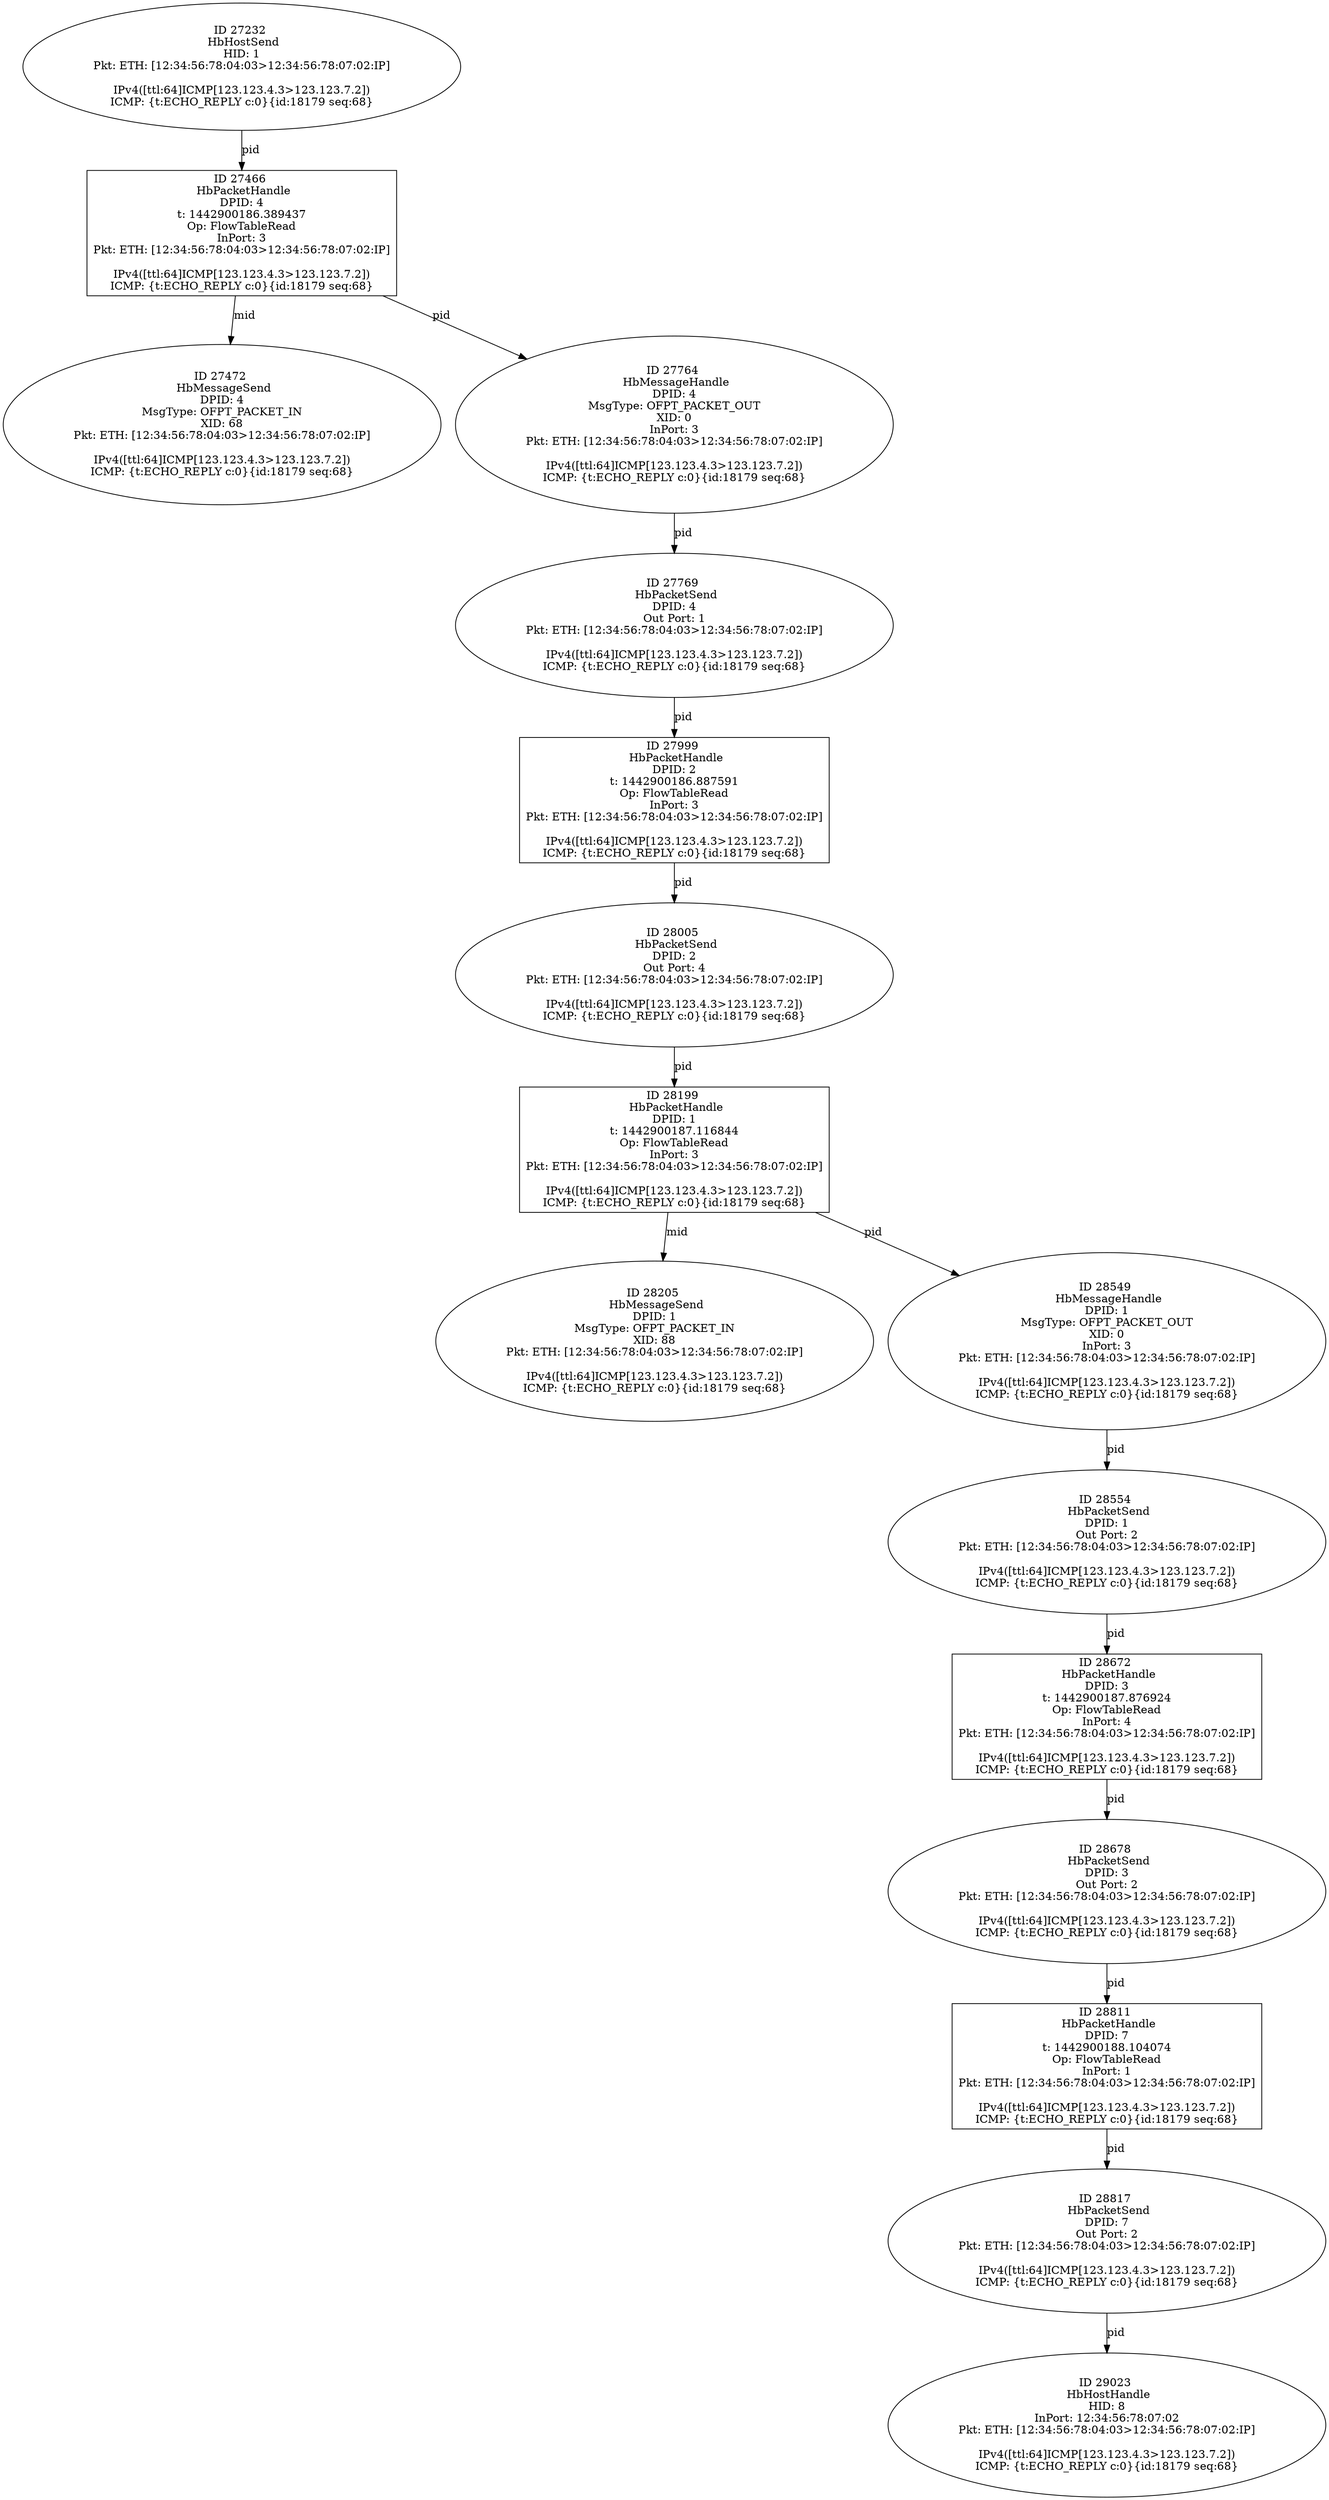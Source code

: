 strict digraph G {
27232 [shape=oval, event=<hb_events.HbHostSend object at 0x10d9ba7d0>, label="ID 27232 
 HbHostSend
HID: 1
Pkt: ETH: [12:34:56:78:04:03>12:34:56:78:07:02:IP]

IPv4([ttl:64]ICMP[123.123.4.3>123.123.7.2])
ICMP: {t:ECHO_REPLY c:0}{id:18179 seq:68}"];
28672 [shape=box, event=<hb_events.HbPacketHandle object at 0x10dd33150>, label="ID 28672 
 HbPacketHandle
DPID: 3
t: 1442900187.876924
Op: FlowTableRead
InPort: 4
Pkt: ETH: [12:34:56:78:04:03>12:34:56:78:07:02:IP]

IPv4([ttl:64]ICMP[123.123.4.3>123.123.7.2])
ICMP: {t:ECHO_REPLY c:0}{id:18179 seq:68}"];
28005 [shape=oval, event=<hb_events.HbPacketSend object at 0x10db2fd50>, label="ID 28005 
 HbPacketSend
DPID: 2
Out Port: 4
Pkt: ETH: [12:34:56:78:04:03>12:34:56:78:07:02:IP]

IPv4([ttl:64]ICMP[123.123.4.3>123.123.7.2])
ICMP: {t:ECHO_REPLY c:0}{id:18179 seq:68}"];
28678 [shape=oval, event=<hb_events.HbPacketSend object at 0x10dd331d0>, label="ID 28678 
 HbPacketSend
DPID: 3
Out Port: 2
Pkt: ETH: [12:34:56:78:04:03>12:34:56:78:07:02:IP]

IPv4([ttl:64]ICMP[123.123.4.3>123.123.7.2])
ICMP: {t:ECHO_REPLY c:0}{id:18179 seq:68}"];
28199 [shape=box, event=<hb_events.HbPacketHandle object at 0x10db9d050>, label="ID 28199 
 HbPacketHandle
DPID: 1
t: 1442900187.116844
Op: FlowTableRead
InPort: 3
Pkt: ETH: [12:34:56:78:04:03>12:34:56:78:07:02:IP]

IPv4([ttl:64]ICMP[123.123.4.3>123.123.7.2])
ICMP: {t:ECHO_REPLY c:0}{id:18179 seq:68}"];
27466 [shape=box, event=<hb_events.HbPacketHandle object at 0x10da11e90>, label="ID 27466 
 HbPacketHandle
DPID: 4
t: 1442900186.389437
Op: FlowTableRead
InPort: 3
Pkt: ETH: [12:34:56:78:04:03>12:34:56:78:07:02:IP]

IPv4([ttl:64]ICMP[123.123.4.3>123.123.7.2])
ICMP: {t:ECHO_REPLY c:0}{id:18179 seq:68}"];
28811 [shape=box, event=<hb_events.HbPacketHandle object at 0x10ddc1f10>, label="ID 28811 
 HbPacketHandle
DPID: 7
t: 1442900188.104074
Op: FlowTableRead
InPort: 1
Pkt: ETH: [12:34:56:78:04:03>12:34:56:78:07:02:IP]

IPv4([ttl:64]ICMP[123.123.4.3>123.123.7.2])
ICMP: {t:ECHO_REPLY c:0}{id:18179 seq:68}"];
28205 [shape=oval, event=<hb_events.HbMessageSend object at 0x10dba4a10>, label="ID 28205 
 HbMessageSend
DPID: 1
MsgType: OFPT_PACKET_IN
XID: 88
Pkt: ETH: [12:34:56:78:04:03>12:34:56:78:07:02:IP]

IPv4([ttl:64]ICMP[123.123.4.3>123.123.7.2])
ICMP: {t:ECHO_REPLY c:0}{id:18179 seq:68}"];
27472 [shape=oval, event=<hb_events.HbMessageSend object at 0x10da18990>, label="ID 27472 
 HbMessageSend
DPID: 4
MsgType: OFPT_PACKET_IN
XID: 68
Pkt: ETH: [12:34:56:78:04:03>12:34:56:78:07:02:IP]

IPv4([ttl:64]ICMP[123.123.4.3>123.123.7.2])
ICMP: {t:ECHO_REPLY c:0}{id:18179 seq:68}"];
28817 [shape=oval, event=<hb_events.HbPacketSend object at 0x10ddc6490>, label="ID 28817 
 HbPacketSend
DPID: 7
Out Port: 2
Pkt: ETH: [12:34:56:78:04:03>12:34:56:78:07:02:IP]

IPv4([ttl:64]ICMP[123.123.4.3>123.123.7.2])
ICMP: {t:ECHO_REPLY c:0}{id:18179 seq:68}"];
27999 [shape=box, event=<hb_events.HbPacketHandle object at 0x10db29e50>, label="ID 27999 
 HbPacketHandle
DPID: 2
t: 1442900186.887591
Op: FlowTableRead
InPort: 3
Pkt: ETH: [12:34:56:78:04:03>12:34:56:78:07:02:IP]

IPv4([ttl:64]ICMP[123.123.4.3>123.123.7.2])
ICMP: {t:ECHO_REPLY c:0}{id:18179 seq:68}"];
27764 [shape=oval, event=<hb_events.HbMessageHandle object at 0x10daa0210>, label="ID 27764 
 HbMessageHandle
DPID: 4
MsgType: OFPT_PACKET_OUT
XID: 0
InPort: 3
Pkt: ETH: [12:34:56:78:04:03>12:34:56:78:07:02:IP]

IPv4([ttl:64]ICMP[123.123.4.3>123.123.7.2])
ICMP: {t:ECHO_REPLY c:0}{id:18179 seq:68}"];
27769 [shape=oval, event=<hb_events.HbPacketSend object at 0x10daa0710>, label="ID 27769 
 HbPacketSend
DPID: 4
Out Port: 1
Pkt: ETH: [12:34:56:78:04:03>12:34:56:78:07:02:IP]

IPv4([ttl:64]ICMP[123.123.4.3>123.123.7.2])
ICMP: {t:ECHO_REPLY c:0}{id:18179 seq:68}"];
29023 [shape=oval, event=<hb_events.HbHostHandle object at 0x10de414d0>, label="ID 29023 
 HbHostHandle
HID: 8
InPort: 12:34:56:78:07:02
Pkt: ETH: [12:34:56:78:04:03>12:34:56:78:07:02:IP]

IPv4([ttl:64]ICMP[123.123.4.3>123.123.7.2])
ICMP: {t:ECHO_REPLY c:0}{id:18179 seq:68}"];
28554 [shape=oval, event=<hb_events.HbPacketSend object at 0x10dcab510>, label="ID 28554 
 HbPacketSend
DPID: 1
Out Port: 2
Pkt: ETH: [12:34:56:78:04:03>12:34:56:78:07:02:IP]

IPv4([ttl:64]ICMP[123.123.4.3>123.123.7.2])
ICMP: {t:ECHO_REPLY c:0}{id:18179 seq:68}"];
28549 [shape=oval, event=<hb_events.HbMessageHandle object at 0x10dcbea50>, label="ID 28549 
 HbMessageHandle
DPID: 1
MsgType: OFPT_PACKET_OUT
XID: 0
InPort: 3
Pkt: ETH: [12:34:56:78:04:03>12:34:56:78:07:02:IP]

IPv4([ttl:64]ICMP[123.123.4.3>123.123.7.2])
ICMP: {t:ECHO_REPLY c:0}{id:18179 seq:68}"];
27232 -> 27466  [rel=pid, label=pid];
28672 -> 28678  [rel=pid, label=pid];
28005 -> 28199  [rel=pid, label=pid];
28678 -> 28811  [rel=pid, label=pid];
28199 -> 28549  [rel=pid, label=pid];
28199 -> 28205  [rel=mid, label=mid];
27466 -> 27472  [rel=mid, label=mid];
27466 -> 27764  [rel=pid, label=pid];
28811 -> 28817  [rel=pid, label=pid];
28817 -> 29023  [rel=pid, label=pid];
27764 -> 27769  [rel=pid, label=pid];
28549 -> 28554  [rel=pid, label=pid];
27769 -> 27999  [rel=pid, label=pid];
28554 -> 28672  [rel=pid, label=pid];
27999 -> 28005  [rel=pid, label=pid];
}

